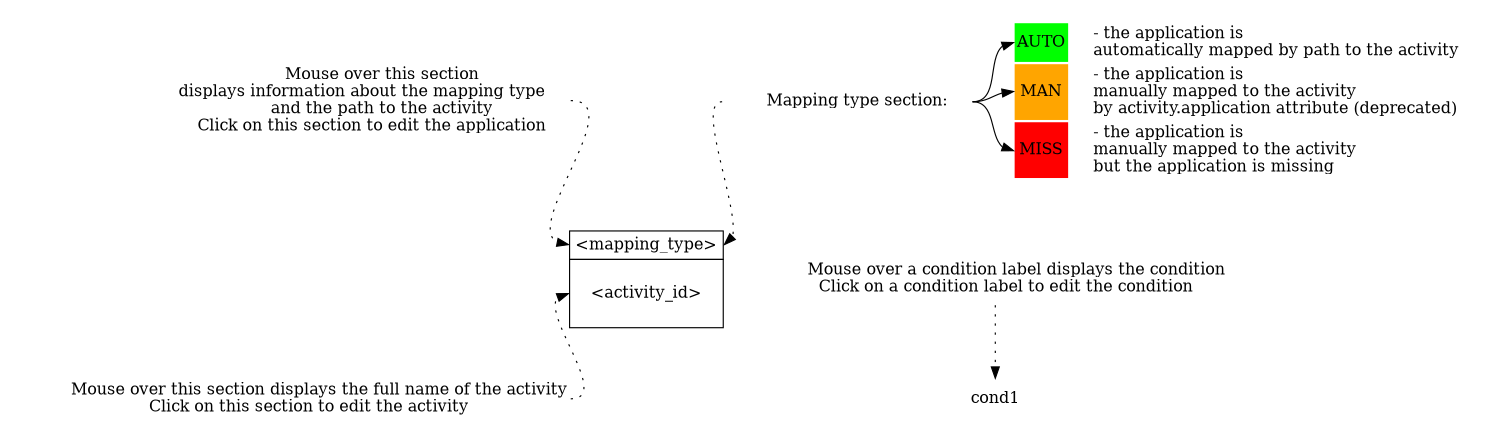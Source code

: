 digraph structs {
    size = "10,5"
    rankdir = "TB"
    node [shape=plaintext]

    sample_box [label=<
<TABLE BORDER="0" CELLBORDER="1" CELLSPACING="0" CELLPADDING="4">
  <TR>
    <TD PORT="app">&lt;mapping_type&gt;</TD>
  </TR>
  <TR>
    <TD HEIGHT="60" PORT="activity">&lt;activity_id&gt;</TD>
  </TR>
</TABLE>>];

    tag_actions_desc [label=<
<TABLE CELLBORDER="0" BORDER="0">
  <TR>
    <TD PORT="desc">
        Mouse over this section<BR/>displays information about the mapping type<BR/>
        and the path to the activity<BR/>
        Click on this section to edit the application
    </TD>
  </TR>
</TABLE>>];

    tag_desc [label=<
<TABLE CELLBORDER="0" BORDER="0">
  <TR>
    <TD PORT="desc">
        Mapping type section:
    </TD>
  </TR>
</TABLE>>];

  tags [label=<
<TABLE CELLBORDER="0" BORDER="0">
<TR>
  <TD BGCOLOR="green" PORT="auto">AUTO</TD>
  <TD ALIGN="LEFT" BALIGN="LEFT">
    - the application is<BR/>
    automatically mapped by path to the activity
  </TD>
</TR>
<TR>
  <TD BGCOLOR="orange" PORT="man">MAN</TD>
  <TD ALIGN="LEFT" BALIGN="LEFT">
    - the application is<BR/>
    manually mapped to the activity<BR/>
    by activity.application attribute (deprecated)</TD>
</TR>
<TR>
  <TD BGCOLOR="red" PORT="miss">MISS</TD>
  <TD ALIGN="LEFT" BALIGN="LEFT">
    - the application is<BR/>
    manually mapped to the activity<BR/>
    but the application is missing</TD>
</TR>
</TABLE>>];


    levels = 3
    pad = 0.2

    subgraph { rank=same tag_actions_desc tag_desc tags}
    subgraph { sample_box }

    activity_actions_desc [label=<
<TABLE CELLBORDER="0" BORDER="0">
  <TR>
    <TD PORT="desc">
        Mouse over this section displays the full name of the activity<BR/>
        Click on this section to edit the activity
    </TD>
  </TR>
</TABLE>>];

    condition_actions_desc [label=<
<TABLE CELLBORDER="0" BORDER="0">
  <TR>
    <TD PORT="desc">
        Mouse over a condition label displays the condition<BR/>
        Click on a condition label to edit the condition
    </TD>
  </TR>
</TABLE>>];

    subgraph { rank=max activity_actions_desc }

    tag_desc:desc:w -> sample_box:app:e [style=dotted];
    tag_actions_desc:desc:e -> sample_box:app:w [style=dotted];
    tag_desc:desc:e -> tags:auto:w;
    tag_desc:desc:e -> tags:man:w;
    tag_desc:desc:e -> tags:miss:w;
    activity_actions_desc:desc:e -> sample_box:activity:w [style=dotted];
    cond [ label="cond1" ];
    condition_actions_desc -> cond [style=dotted];
}
